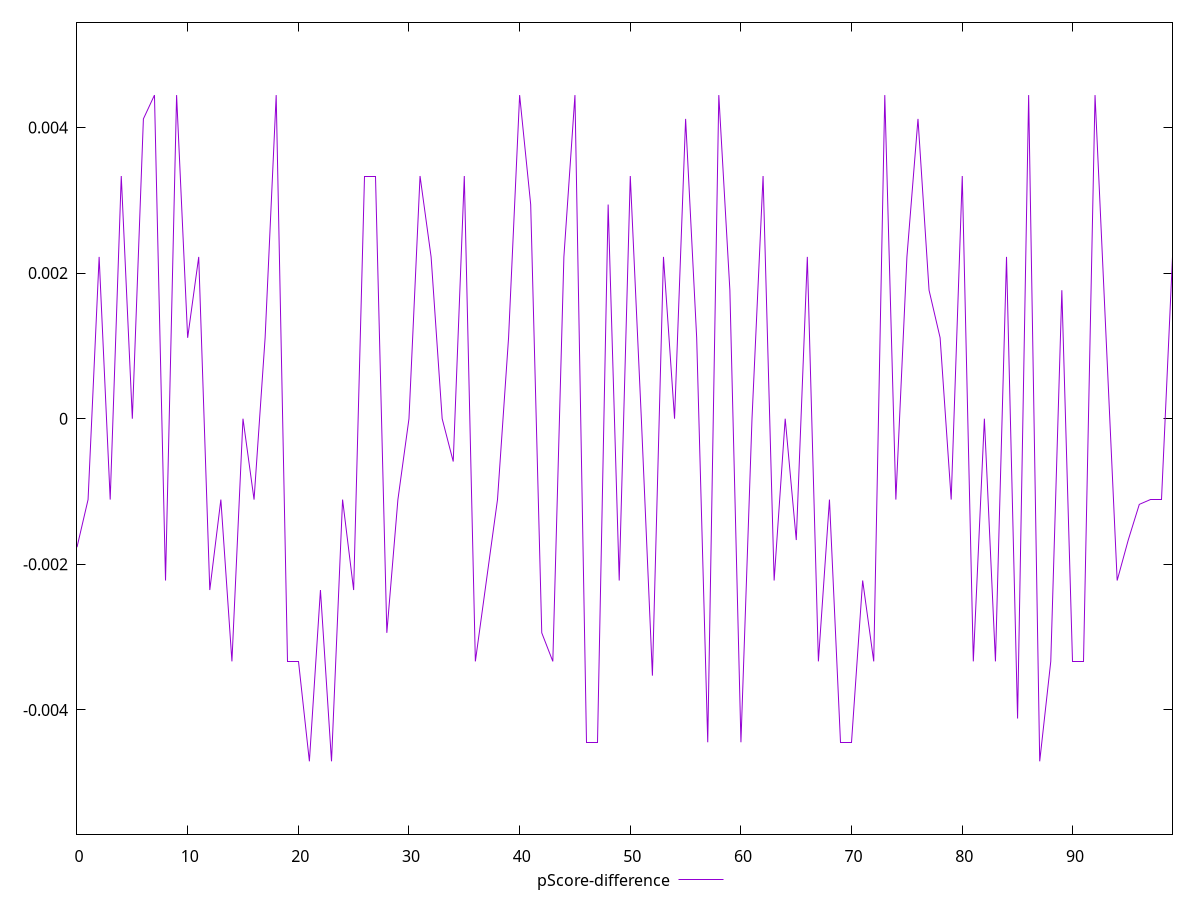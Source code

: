 reset

$pScoreDifference <<EOF
0 -0.001764705882352946
1 -0.0011111111111111738
2 0.0022222222222222365
3 -0.0011111111111111738
4 0.0033333333333332993
5 0
6 0.004117647058823559
7 0.004444444444444473
8 -0.0022222222222222365
9 0.004444444444444473
10 0.0011111111111110628
11 0.0022222222222222365
12 -0.002352941176470613
13 -0.0011111111111111738
14 -0.0033333333333332993
15 0
16 -0.0011111111111110628
17 0.0011111111111110628
18 0.004444444444444473
19 -0.0033333333333332993
20 -0.0033333333333332993
21 -0.004705882352941171
22 -0.0023529411764705577
23 -0.004705882352941171
24 -0.0011111111111111738
25 -0.002352941176470613
26 0.0033333333333332993
27 0.0033333333333334103
28 -0.002941176470588225
29 -0.0011111111111111738
30 0
31 0.0033333333333332993
32 0.0022222222222222365
33 0
34 -0.0005882352941176117
35 0.0033333333333332993
36 -0.0033333333333332993
37 -0.0022222222222222365
38 -0.0011111111111111738
39 0.0011111111111111738
40 0.004444444444444473
41 0.002941176470588225
42 -0.002941176470588225
43 -0.0033333333333334103
44 0.0022222222222222365
45 0.004444444444444473
46 -0.004444444444444473
47 -0.004444444444444473
48 0.0029411764705882804
49 -0.0022222222222222365
50 0.0033333333333332993
51 0
52 -0.003529411764705892
53 0.0022222222222222365
54 0
55 0.004117647058823504
56 0.0011111111111110628
57 -0.004444444444444362
58 0.004444444444444473
59 0.001764705882352946
60 -0.004444444444444473
61 0
62 0.0033333333333332993
63 -0.0022222222222222365
64 0
65 -0.0016666666666665941
66 0.0022222222222222365
67 -0.0033333333333332993
68 -0.0011111111111110628
69 -0.004444444444444362
70 -0.004444444444444473
71 -0.0022222222222222365
72 -0.0033333333333332993
73 0.004444444444444473
74 -0.0011111111111111738
75 0.0022222222222222365
76 0.004117647058823559
77 0.001764705882352946
78 0.0011111111111111738
79 -0.0011111111111111738
80 0.0033333333333332993
81 -0.0033333333333332993
82 0
83 -0.0033333333333332993
84 0.0022222222222222365
85 -0.004117647058823504
86 0.004444444444444473
87 -0.004705882352941171
88 -0.0033333333333332993
89 0.001764705882352946
90 -0.0033333333333332993
91 -0.0033333333333332993
92 0.004444444444444473
93 0.0011111111111110628
94 -0.0022222222222222365
95 -0.0016666666666667052
96 -0.0011764705882352788
97 -0.0011111111111110628
98 -0.0011111111111110628
99 0.0022222222222222365
EOF

set key outside below
set xrange [0:99]
set yrange [-0.005705882352941171:0.005444444444444473]
set trange [-0.005705882352941171:0.005444444444444473]
set terminal svg size 640, 500 enhanced background rgb 'white'
set output "report_00015_2021-02-09T16-11-33.973Z/uses-http2/samples/pages+cached+noadtech+nomedia/pScore-difference/values.svg"

plot $pScoreDifference title "pScore-difference" with line

reset
